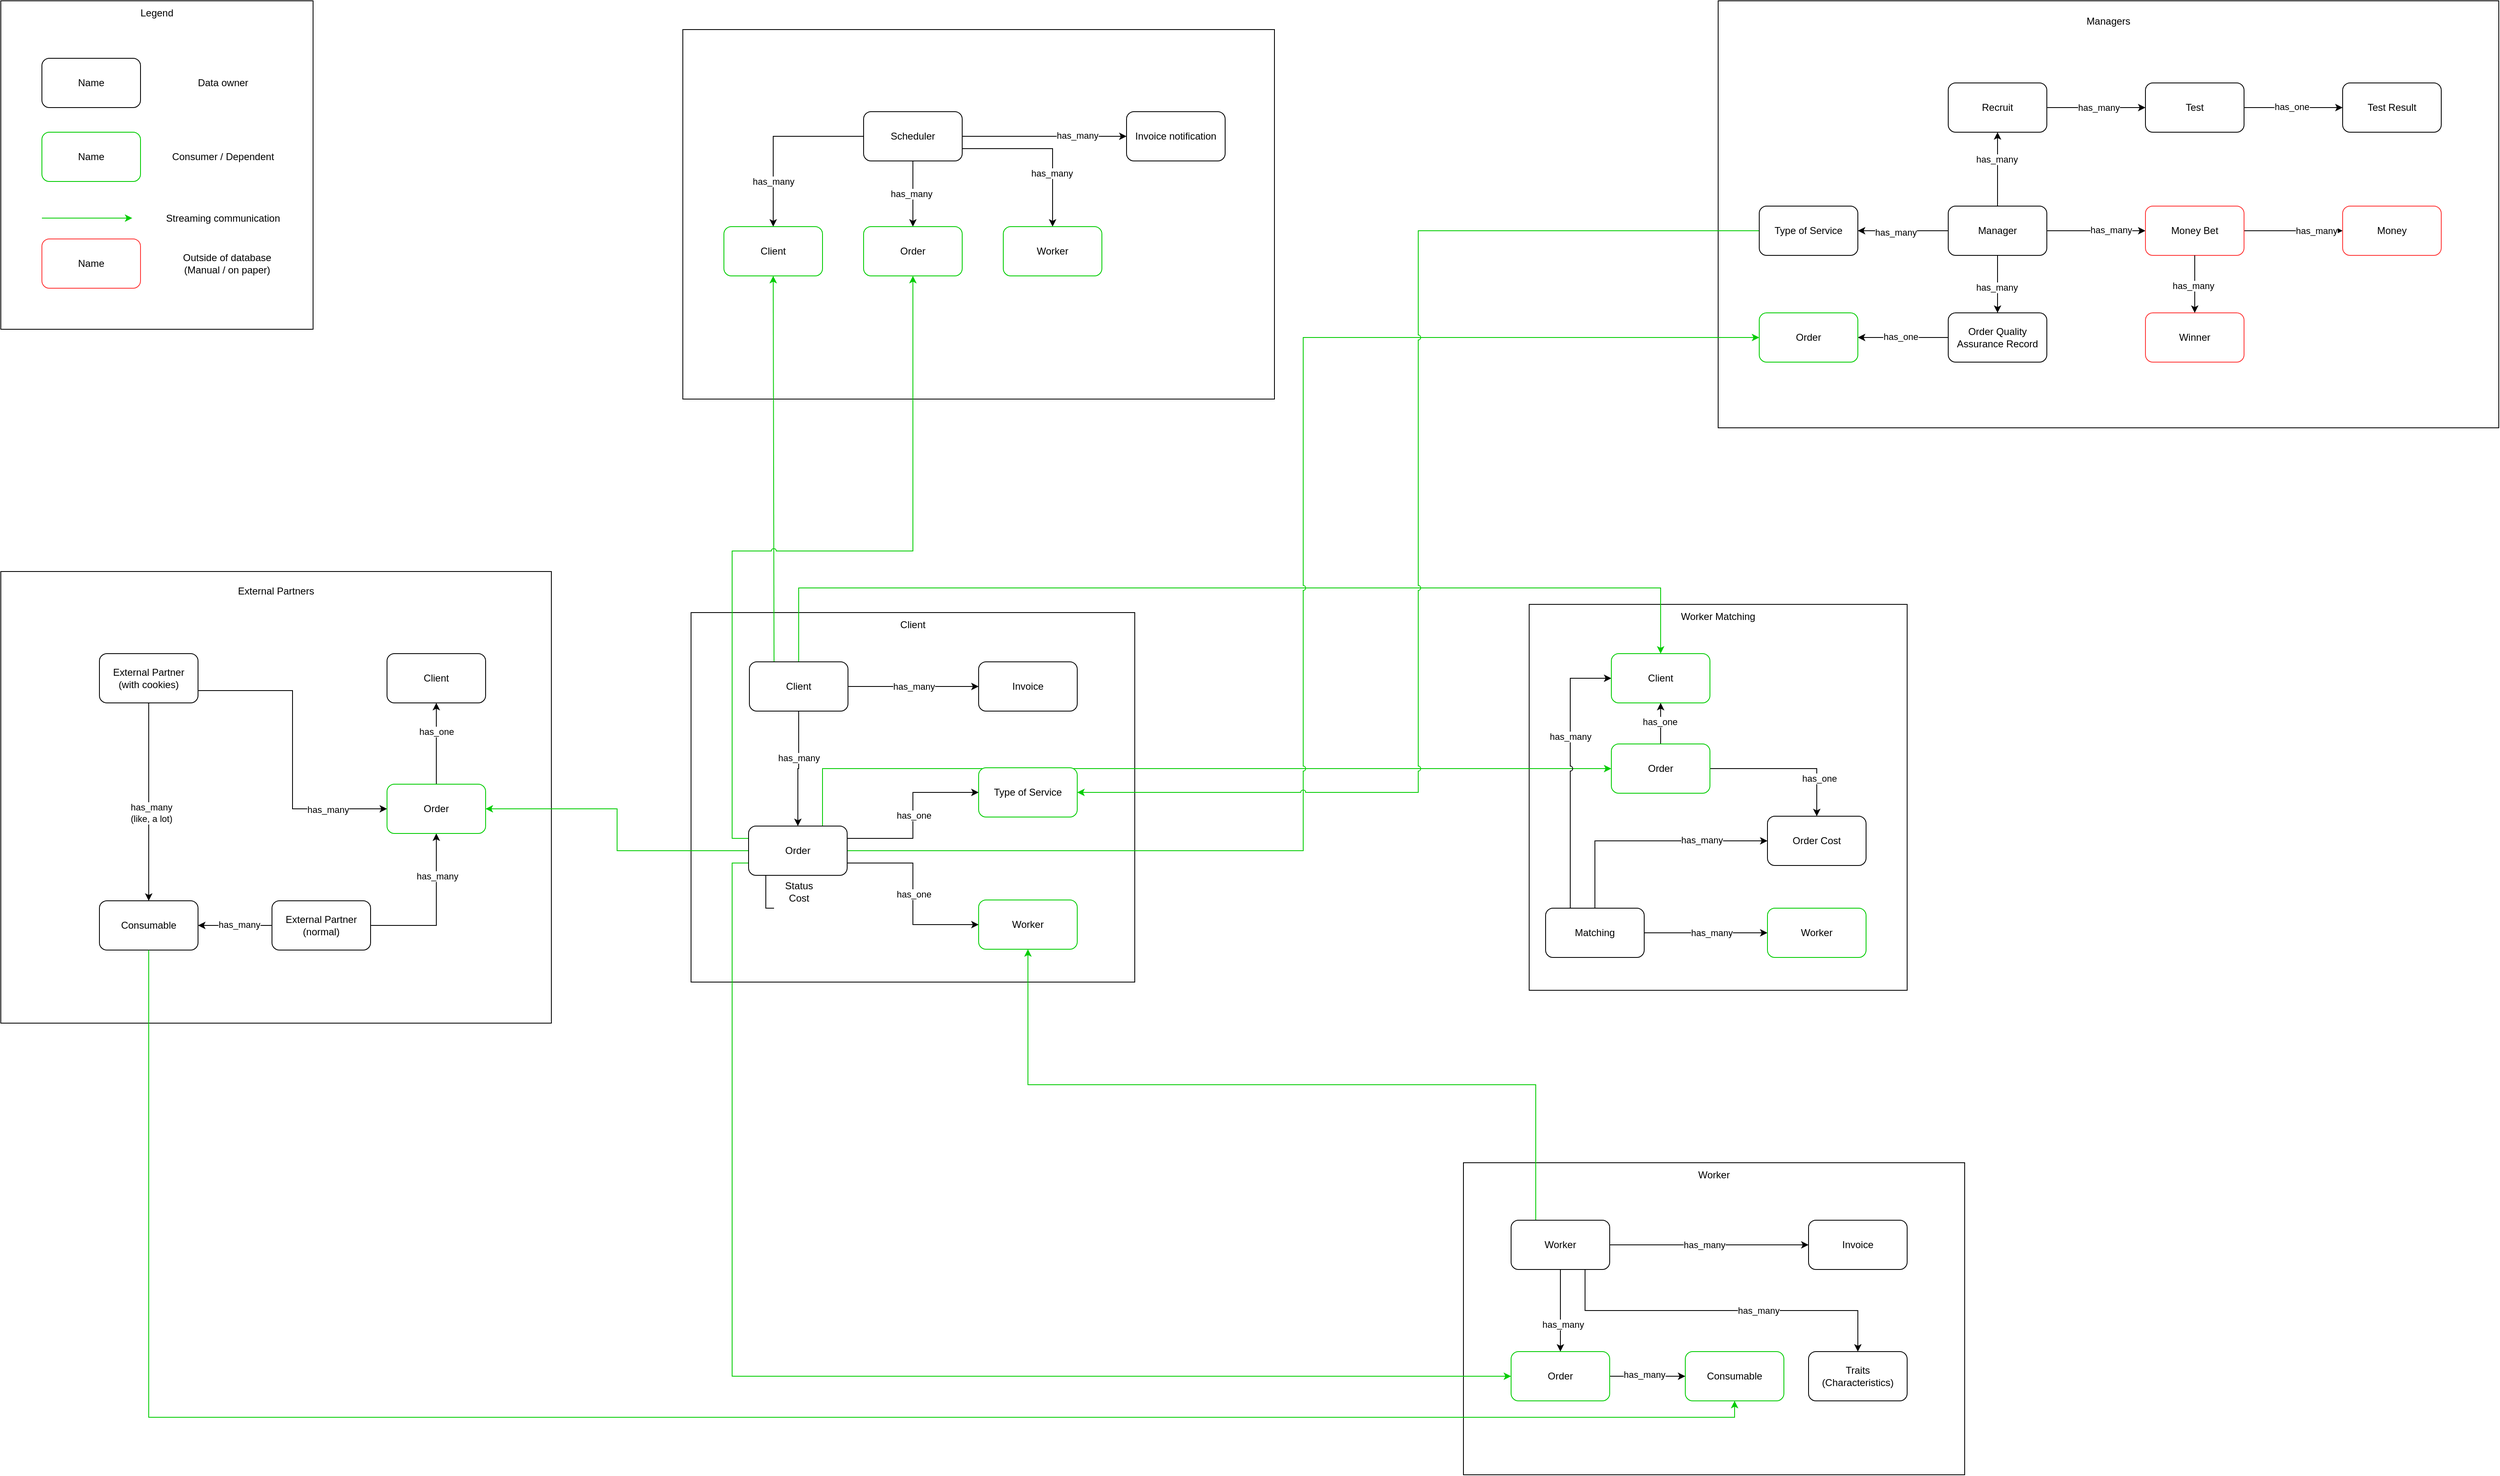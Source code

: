 <mxfile version="22.1.3" type="device">
  <diagram name="Страница — 1" id="EIuL48LAk6W-UodjuBAX">
    <mxGraphModel dx="3270" dy="2229" grid="1" gridSize="10" guides="1" tooltips="1" connect="1" arrows="1" fold="1" page="1" pageScale="1" pageWidth="827" pageHeight="1169" background="none" math="0" shadow="0">
      <root>
        <mxCell id="0" />
        <mxCell id="1" parent="0" />
        <mxCell id="mEf-bk7Bm6BNJOWpT-HY-123" value="" style="group" vertex="1" connectable="0" parent="1">
          <mxGeometry x="1350" y="850" width="670" height="550" as="geometry" />
        </mxCell>
        <mxCell id="mEf-bk7Bm6BNJOWpT-HY-119" value="" style="rounded=0;whiteSpace=wrap;html=1;" vertex="1" parent="mEf-bk7Bm6BNJOWpT-HY-123">
          <mxGeometry width="670" height="550" as="geometry" />
        </mxCell>
        <mxCell id="mEf-bk7Bm6BNJOWpT-HY-120" value="External Partners" style="text;html=1;strokeColor=none;fillColor=none;align=center;verticalAlign=middle;whiteSpace=wrap;rounded=0;" vertex="1" parent="mEf-bk7Bm6BNJOWpT-HY-123">
          <mxGeometry width="670" height="48.529" as="geometry" />
        </mxCell>
        <mxCell id="mEf-bk7Bm6BNJOWpT-HY-137" style="edgeStyle=orthogonalEdgeStyle;rounded=0;orthogonalLoop=1;jettySize=auto;html=1;exitX=1;exitY=0.5;exitDx=0;exitDy=0;entryX=0.5;entryY=1;entryDx=0;entryDy=0;" edge="1" parent="mEf-bk7Bm6BNJOWpT-HY-123" source="mEf-bk7Bm6BNJOWpT-HY-54" target="mEf-bk7Bm6BNJOWpT-HY-136">
          <mxGeometry relative="1" as="geometry" />
        </mxCell>
        <mxCell id="mEf-bk7Bm6BNJOWpT-HY-149" value="has_many" style="edgeLabel;html=1;align=center;verticalAlign=middle;resizable=0;points=[];" vertex="1" connectable="0" parent="mEf-bk7Bm6BNJOWpT-HY-137">
          <mxGeometry x="0.458" y="-1" relative="1" as="geometry">
            <mxPoint as="offset" />
          </mxGeometry>
        </mxCell>
        <mxCell id="mEf-bk7Bm6BNJOWpT-HY-54" value="External Partner&lt;br&gt;(normal)" style="rounded=1;whiteSpace=wrap;html=1;" vertex="1" parent="mEf-bk7Bm6BNJOWpT-HY-123">
          <mxGeometry x="330" y="401" width="120" height="60" as="geometry" />
        </mxCell>
        <mxCell id="mEf-bk7Bm6BNJOWpT-HY-56" value="Consumable" style="rounded=1;whiteSpace=wrap;html=1;" vertex="1" parent="mEf-bk7Bm6BNJOWpT-HY-123">
          <mxGeometry x="120" y="401" width="120" height="60" as="geometry" />
        </mxCell>
        <mxCell id="mEf-bk7Bm6BNJOWpT-HY-86" style="edgeStyle=orthogonalEdgeStyle;rounded=0;orthogonalLoop=1;jettySize=auto;html=1;entryX=1;entryY=0.5;entryDx=0;entryDy=0;" edge="1" parent="mEf-bk7Bm6BNJOWpT-HY-123" source="mEf-bk7Bm6BNJOWpT-HY-54" target="mEf-bk7Bm6BNJOWpT-HY-56">
          <mxGeometry relative="1" as="geometry" />
        </mxCell>
        <mxCell id="mEf-bk7Bm6BNJOWpT-HY-87" value="has_many" style="edgeLabel;html=1;align=center;verticalAlign=middle;resizable=0;points=[];" vertex="1" connectable="0" parent="mEf-bk7Bm6BNJOWpT-HY-86">
          <mxGeometry x="-0.109" y="-1" relative="1" as="geometry">
            <mxPoint as="offset" />
          </mxGeometry>
        </mxCell>
        <mxCell id="mEf-bk7Bm6BNJOWpT-HY-142" style="edgeStyle=orthogonalEdgeStyle;rounded=0;orthogonalLoop=1;jettySize=auto;html=1;exitX=1;exitY=0.75;exitDx=0;exitDy=0;entryX=0;entryY=0.5;entryDx=0;entryDy=0;" edge="1" parent="mEf-bk7Bm6BNJOWpT-HY-123" source="mEf-bk7Bm6BNJOWpT-HY-85" target="mEf-bk7Bm6BNJOWpT-HY-136">
          <mxGeometry relative="1" as="geometry" />
        </mxCell>
        <mxCell id="mEf-bk7Bm6BNJOWpT-HY-148" value="has_many" style="edgeLabel;html=1;align=center;verticalAlign=middle;resizable=0;points=[];" vertex="1" connectable="0" parent="mEf-bk7Bm6BNJOWpT-HY-142">
          <mxGeometry x="0.615" y="-1" relative="1" as="geometry">
            <mxPoint as="offset" />
          </mxGeometry>
        </mxCell>
        <mxCell id="mEf-bk7Bm6BNJOWpT-HY-85" value="External Partner&lt;br&gt;(with cookies)" style="rounded=1;whiteSpace=wrap;html=1;" vertex="1" parent="mEf-bk7Bm6BNJOWpT-HY-123">
          <mxGeometry x="120" y="100" width="120" height="60" as="geometry" />
        </mxCell>
        <mxCell id="mEf-bk7Bm6BNJOWpT-HY-57" style="edgeStyle=orthogonalEdgeStyle;rounded=0;orthogonalLoop=1;jettySize=auto;html=1;entryX=0.5;entryY=0;entryDx=0;entryDy=0;exitX=0.5;exitY=1;exitDx=0;exitDy=0;" edge="1" parent="mEf-bk7Bm6BNJOWpT-HY-123" source="mEf-bk7Bm6BNJOWpT-HY-85" target="mEf-bk7Bm6BNJOWpT-HY-56">
          <mxGeometry relative="1" as="geometry" />
        </mxCell>
        <mxCell id="mEf-bk7Bm6BNJOWpT-HY-58" value="has_many&lt;br&gt;(like, a lot)" style="edgeLabel;html=1;align=center;verticalAlign=middle;resizable=0;points=[];" vertex="1" connectable="0" parent="mEf-bk7Bm6BNJOWpT-HY-57">
          <mxGeometry x="0.109" y="3" relative="1" as="geometry">
            <mxPoint as="offset" />
          </mxGeometry>
        </mxCell>
        <mxCell id="mEf-bk7Bm6BNJOWpT-HY-124" value="Client" style="rounded=1;whiteSpace=wrap;html=1;" vertex="1" parent="mEf-bk7Bm6BNJOWpT-HY-123">
          <mxGeometry x="470" y="100" width="120" height="60" as="geometry" />
        </mxCell>
        <mxCell id="mEf-bk7Bm6BNJOWpT-HY-145" style="edgeStyle=orthogonalEdgeStyle;rounded=0;orthogonalLoop=1;jettySize=auto;html=1;exitX=0.5;exitY=0;exitDx=0;exitDy=0;entryX=0.5;entryY=1;entryDx=0;entryDy=0;" edge="1" parent="mEf-bk7Bm6BNJOWpT-HY-123" source="mEf-bk7Bm6BNJOWpT-HY-136" target="mEf-bk7Bm6BNJOWpT-HY-124">
          <mxGeometry relative="1" as="geometry" />
        </mxCell>
        <mxCell id="mEf-bk7Bm6BNJOWpT-HY-146" value="has_one" style="edgeLabel;html=1;align=center;verticalAlign=middle;resizable=0;points=[];" vertex="1" connectable="0" parent="mEf-bk7Bm6BNJOWpT-HY-145">
          <mxGeometry x="0.293" relative="1" as="geometry">
            <mxPoint as="offset" />
          </mxGeometry>
        </mxCell>
        <mxCell id="mEf-bk7Bm6BNJOWpT-HY-136" value="Order" style="rounded=1;whiteSpace=wrap;html=1;strokeColor=#00CC00;" vertex="1" parent="mEf-bk7Bm6BNJOWpT-HY-123">
          <mxGeometry x="470" y="259" width="120" height="60" as="geometry" />
        </mxCell>
        <mxCell id="mEf-bk7Bm6BNJOWpT-HY-121" value="" style="rounded=0;whiteSpace=wrap;html=1;" vertex="1" parent="1">
          <mxGeometry x="3440" y="155" width="950" height="520" as="geometry" />
        </mxCell>
        <mxCell id="mEf-bk7Bm6BNJOWpT-HY-74" value="" style="group" vertex="1" connectable="0" parent="1">
          <mxGeometry x="3130" y="1570" width="610" height="380" as="geometry" />
        </mxCell>
        <mxCell id="mEf-bk7Bm6BNJOWpT-HY-72" value="" style="rounded=0;whiteSpace=wrap;html=1;" vertex="1" parent="mEf-bk7Bm6BNJOWpT-HY-74">
          <mxGeometry width="610" height="380" as="geometry" />
        </mxCell>
        <mxCell id="mEf-bk7Bm6BNJOWpT-HY-73" value="Worker" style="text;html=1;strokeColor=none;fillColor=none;align=center;verticalAlign=middle;whiteSpace=wrap;rounded=0;" vertex="1" parent="mEf-bk7Bm6BNJOWpT-HY-74">
          <mxGeometry width="610" height="30" as="geometry" />
        </mxCell>
        <mxCell id="mEf-bk7Bm6BNJOWpT-HY-80" value="Consumable" style="rounded=1;whiteSpace=wrap;html=1;strokeColor=#00CC00;" vertex="1" parent="mEf-bk7Bm6BNJOWpT-HY-74">
          <mxGeometry x="270" y="230" width="120" height="60" as="geometry" />
        </mxCell>
        <mxCell id="mEf-bk7Bm6BNJOWpT-HY-45" value="" style="rounded=0;whiteSpace=wrap;html=1;" vertex="1" parent="1">
          <mxGeometry x="3210" y="890" width="460" height="470" as="geometry" />
        </mxCell>
        <mxCell id="mEf-bk7Bm6BNJOWpT-HY-25" value="" style="rounded=0;whiteSpace=wrap;html=1;" vertex="1" parent="1">
          <mxGeometry x="2180" y="190" width="720" height="450" as="geometry" />
        </mxCell>
        <mxCell id="mEf-bk7Bm6BNJOWpT-HY-3" value="" style="rounded=0;whiteSpace=wrap;html=1;" vertex="1" parent="1">
          <mxGeometry x="2190" y="900" width="540" height="450" as="geometry" />
        </mxCell>
        <mxCell id="MikG4YNewmSnIjtrSvaZ-330" style="edgeStyle=orthogonalEdgeStyle;rounded=0;orthogonalLoop=1;jettySize=auto;html=1;" parent="1" source="MikG4YNewmSnIjtrSvaZ-328" target="MikG4YNewmSnIjtrSvaZ-329" edge="1">
          <mxGeometry relative="1" as="geometry" />
        </mxCell>
        <mxCell id="MikG4YNewmSnIjtrSvaZ-331" value="has_many" style="edgeLabel;html=1;align=center;verticalAlign=middle;resizable=0;points=[];" parent="MikG4YNewmSnIjtrSvaZ-330" vertex="1" connectable="0">
          <mxGeometry x="-0.197" relative="1" as="geometry">
            <mxPoint as="offset" />
          </mxGeometry>
        </mxCell>
        <mxCell id="MikG4YNewmSnIjtrSvaZ-343" style="edgeStyle=orthogonalEdgeStyle;rounded=0;orthogonalLoop=1;jettySize=auto;html=1;entryX=0;entryY=0.5;entryDx=0;entryDy=0;" parent="1" source="MikG4YNewmSnIjtrSvaZ-328" target="MikG4YNewmSnIjtrSvaZ-342" edge="1">
          <mxGeometry relative="1" as="geometry" />
        </mxCell>
        <mxCell id="mEf-bk7Bm6BNJOWpT-HY-1" value="has_many" style="edgeLabel;html=1;align=center;verticalAlign=middle;resizable=0;points=[];" vertex="1" connectable="0" parent="MikG4YNewmSnIjtrSvaZ-343">
          <mxGeometry x="-0.001" relative="1" as="geometry">
            <mxPoint as="offset" />
          </mxGeometry>
        </mxCell>
        <mxCell id="mEf-bk7Bm6BNJOWpT-HY-13" style="edgeStyle=orthogonalEdgeStyle;orthogonalLoop=1;jettySize=auto;html=1;entryX=0.5;entryY=1;entryDx=0;entryDy=0;strokeColor=#00CC00;rounded=0;jumpStyle=arc;exitX=0.25;exitY=0;exitDx=0;exitDy=0;" edge="1" parent="1" source="MikG4YNewmSnIjtrSvaZ-328" target="mEf-bk7Bm6BNJOWpT-HY-5">
          <mxGeometry relative="1" as="geometry" />
        </mxCell>
        <mxCell id="mEf-bk7Bm6BNJOWpT-HY-44" style="edgeStyle=orthogonalEdgeStyle;rounded=0;orthogonalLoop=1;jettySize=auto;html=1;entryX=0.5;entryY=0;entryDx=0;entryDy=0;exitX=0.5;exitY=0;exitDx=0;exitDy=0;strokeColor=#00CC00;jumpStyle=arc;" edge="1" parent="1" source="MikG4YNewmSnIjtrSvaZ-328" target="mEf-bk7Bm6BNJOWpT-HY-28">
          <mxGeometry relative="1" as="geometry">
            <Array as="points">
              <mxPoint x="2321" y="870" />
              <mxPoint x="3370" y="870" />
            </Array>
          </mxGeometry>
        </mxCell>
        <mxCell id="MikG4YNewmSnIjtrSvaZ-328" value="Client" style="rounded=1;whiteSpace=wrap;html=1;" parent="1" vertex="1">
          <mxGeometry x="2261" y="960" width="120" height="60" as="geometry" />
        </mxCell>
        <mxCell id="MikG4YNewmSnIjtrSvaZ-333" style="edgeStyle=orthogonalEdgeStyle;rounded=0;orthogonalLoop=1;jettySize=auto;html=1;entryX=0;entryY=0.5;entryDx=0;entryDy=0;exitX=1;exitY=0.25;exitDx=0;exitDy=0;" parent="1" source="MikG4YNewmSnIjtrSvaZ-329" target="MikG4YNewmSnIjtrSvaZ-332" edge="1">
          <mxGeometry relative="1" as="geometry" />
        </mxCell>
        <mxCell id="MikG4YNewmSnIjtrSvaZ-334" value="has_one" style="edgeLabel;html=1;align=center;verticalAlign=middle;resizable=0;points=[];" parent="MikG4YNewmSnIjtrSvaZ-333" vertex="1" connectable="0">
          <mxGeometry x="0.003" y="-1" relative="1" as="geometry">
            <mxPoint as="offset" />
          </mxGeometry>
        </mxCell>
        <mxCell id="MikG4YNewmSnIjtrSvaZ-339" style="edgeStyle=orthogonalEdgeStyle;rounded=0;orthogonalLoop=1;jettySize=auto;html=1;entryX=0;entryY=0.5;entryDx=0;entryDy=0;exitX=1;exitY=0.75;exitDx=0;exitDy=0;" parent="1" source="MikG4YNewmSnIjtrSvaZ-329" target="MikG4YNewmSnIjtrSvaZ-338" edge="1">
          <mxGeometry relative="1" as="geometry" />
        </mxCell>
        <mxCell id="MikG4YNewmSnIjtrSvaZ-340" value="has_one" style="edgeLabel;html=1;align=center;verticalAlign=middle;resizable=0;points=[];" parent="MikG4YNewmSnIjtrSvaZ-339" vertex="1" connectable="0">
          <mxGeometry y="1" relative="1" as="geometry">
            <mxPoint as="offset" />
          </mxGeometry>
        </mxCell>
        <mxCell id="mEf-bk7Bm6BNJOWpT-HY-24" style="edgeStyle=orthogonalEdgeStyle;rounded=0;orthogonalLoop=1;jettySize=auto;html=1;entryX=0.5;entryY=1;entryDx=0;entryDy=0;exitX=0;exitY=0.25;exitDx=0;exitDy=0;jumpStyle=arc;strokeColor=#00CC00;" edge="1" parent="1" source="MikG4YNewmSnIjtrSvaZ-329" target="mEf-bk7Bm6BNJOWpT-HY-4">
          <mxGeometry relative="1" as="geometry" />
        </mxCell>
        <mxCell id="mEf-bk7Bm6BNJOWpT-HY-38" style="edgeStyle=orthogonalEdgeStyle;rounded=0;orthogonalLoop=1;jettySize=auto;html=1;exitX=0.75;exitY=0;exitDx=0;exitDy=0;entryX=0;entryY=0.5;entryDx=0;entryDy=0;jumpStyle=arc;strokeColor=#00CC00;" edge="1" parent="1" source="MikG4YNewmSnIjtrSvaZ-329" target="mEf-bk7Bm6BNJOWpT-HY-37">
          <mxGeometry relative="1" as="geometry" />
        </mxCell>
        <mxCell id="mEf-bk7Bm6BNJOWpT-HY-49" style="edgeStyle=orthogonalEdgeStyle;rounded=0;orthogonalLoop=1;jettySize=auto;html=1;exitX=0;exitY=0.75;exitDx=0;exitDy=0;entryX=0;entryY=0.5;entryDx=0;entryDy=0;strokeColor=#00CC00;" edge="1" parent="1" source="MikG4YNewmSnIjtrSvaZ-329" target="mEf-bk7Bm6BNJOWpT-HY-48">
          <mxGeometry relative="1" as="geometry" />
        </mxCell>
        <mxCell id="mEf-bk7Bm6BNJOWpT-HY-115" style="edgeStyle=orthogonalEdgeStyle;rounded=0;orthogonalLoop=1;jettySize=auto;html=1;entryX=0;entryY=0.5;entryDx=0;entryDy=0;strokeColor=#00CC00;jumpStyle=arc;" edge="1" parent="1" source="MikG4YNewmSnIjtrSvaZ-329" target="mEf-bk7Bm6BNJOWpT-HY-112">
          <mxGeometry relative="1" as="geometry" />
        </mxCell>
        <mxCell id="mEf-bk7Bm6BNJOWpT-HY-147" style="edgeStyle=orthogonalEdgeStyle;rounded=0;orthogonalLoop=1;jettySize=auto;html=1;exitX=0;exitY=0.5;exitDx=0;exitDy=0;entryX=1;entryY=0.5;entryDx=0;entryDy=0;strokeColor=#00CC00;" edge="1" parent="1" source="MikG4YNewmSnIjtrSvaZ-329" target="mEf-bk7Bm6BNJOWpT-HY-136">
          <mxGeometry relative="1" as="geometry" />
        </mxCell>
        <mxCell id="MikG4YNewmSnIjtrSvaZ-329" value="Order" style="rounded=1;whiteSpace=wrap;html=1;" parent="1" vertex="1">
          <mxGeometry x="2260" y="1160" width="120" height="60" as="geometry" />
        </mxCell>
        <mxCell id="MikG4YNewmSnIjtrSvaZ-332" value="Type of Service" style="rounded=1;whiteSpace=wrap;html=1;strokeColor=#00CC00;" parent="1" vertex="1">
          <mxGeometry x="2540" y="1089" width="120" height="60" as="geometry" />
        </mxCell>
        <mxCell id="MikG4YNewmSnIjtrSvaZ-337" value="" style="group" parent="1" vertex="1" connectable="0">
          <mxGeometry x="2281" y="1220" width="80" height="40" as="geometry" />
        </mxCell>
        <mxCell id="MikG4YNewmSnIjtrSvaZ-335" value="" style="endArrow=none;html=1;rounded=0;" parent="MikG4YNewmSnIjtrSvaZ-337" edge="1">
          <mxGeometry width="50" height="50" relative="1" as="geometry">
            <mxPoint x="10" y="40" as="sourcePoint" />
            <mxPoint x="10" as="targetPoint" />
            <Array as="points">
              <mxPoint y="40" />
              <mxPoint />
            </Array>
          </mxGeometry>
        </mxCell>
        <mxCell id="MikG4YNewmSnIjtrSvaZ-336" value="Status&lt;br&gt;Cost" style="text;html=1;align=center;verticalAlign=middle;resizable=0;points=[];autosize=1;strokeColor=none;fillColor=none;" parent="MikG4YNewmSnIjtrSvaZ-337" vertex="1">
          <mxGeometry x="10" width="60" height="40" as="geometry" />
        </mxCell>
        <mxCell id="MikG4YNewmSnIjtrSvaZ-338" value="Worker" style="rounded=1;whiteSpace=wrap;html=1;strokeColor=#00CC00;" parent="1" vertex="1">
          <mxGeometry x="2540" y="1250" width="120" height="60" as="geometry" />
        </mxCell>
        <mxCell id="MikG4YNewmSnIjtrSvaZ-342" value="Invoice" style="rounded=1;whiteSpace=wrap;html=1;" parent="1" vertex="1">
          <mxGeometry x="2540" y="960" width="120" height="60" as="geometry" />
        </mxCell>
        <mxCell id="mEf-bk7Bm6BNJOWpT-HY-7" style="edgeStyle=orthogonalEdgeStyle;rounded=0;orthogonalLoop=1;jettySize=auto;html=1;" edge="1" parent="1" source="mEf-bk7Bm6BNJOWpT-HY-2" target="mEf-bk7Bm6BNJOWpT-HY-5">
          <mxGeometry relative="1" as="geometry" />
        </mxCell>
        <mxCell id="mEf-bk7Bm6BNJOWpT-HY-8" value="has_many" style="edgeLabel;html=1;align=center;verticalAlign=middle;resizable=0;points=[];" vertex="1" connectable="0" parent="mEf-bk7Bm6BNJOWpT-HY-7">
          <mxGeometry x="0.486" relative="1" as="geometry">
            <mxPoint y="1" as="offset" />
          </mxGeometry>
        </mxCell>
        <mxCell id="mEf-bk7Bm6BNJOWpT-HY-9" style="edgeStyle=orthogonalEdgeStyle;rounded=0;orthogonalLoop=1;jettySize=auto;html=1;" edge="1" parent="1" source="mEf-bk7Bm6BNJOWpT-HY-2" target="mEf-bk7Bm6BNJOWpT-HY-4">
          <mxGeometry relative="1" as="geometry" />
        </mxCell>
        <mxCell id="mEf-bk7Bm6BNJOWpT-HY-10" value="has_many" style="edgeLabel;html=1;align=center;verticalAlign=middle;resizable=0;points=[];" vertex="1" connectable="0" parent="mEf-bk7Bm6BNJOWpT-HY-9">
          <mxGeometry y="-2" relative="1" as="geometry">
            <mxPoint as="offset" />
          </mxGeometry>
        </mxCell>
        <mxCell id="mEf-bk7Bm6BNJOWpT-HY-11" style="edgeStyle=orthogonalEdgeStyle;rounded=0;orthogonalLoop=1;jettySize=auto;html=1;exitX=1;exitY=0.75;exitDx=0;exitDy=0;" edge="1" parent="1" source="mEf-bk7Bm6BNJOWpT-HY-2" target="mEf-bk7Bm6BNJOWpT-HY-6">
          <mxGeometry relative="1" as="geometry" />
        </mxCell>
        <mxCell id="mEf-bk7Bm6BNJOWpT-HY-12" value="has_many" style="edgeLabel;html=1;align=center;verticalAlign=middle;resizable=0;points=[];" vertex="1" connectable="0" parent="mEf-bk7Bm6BNJOWpT-HY-11">
          <mxGeometry x="0.359" y="-1" relative="1" as="geometry">
            <mxPoint as="offset" />
          </mxGeometry>
        </mxCell>
        <mxCell id="mEf-bk7Bm6BNJOWpT-HY-117" style="edgeStyle=orthogonalEdgeStyle;rounded=0;orthogonalLoop=1;jettySize=auto;html=1;exitX=1;exitY=0.5;exitDx=0;exitDy=0;" edge="1" parent="1" source="mEf-bk7Bm6BNJOWpT-HY-2" target="mEf-bk7Bm6BNJOWpT-HY-116">
          <mxGeometry relative="1" as="geometry" />
        </mxCell>
        <mxCell id="mEf-bk7Bm6BNJOWpT-HY-118" value="has_many" style="edgeLabel;html=1;align=center;verticalAlign=middle;resizable=0;points=[];" vertex="1" connectable="0" parent="mEf-bk7Bm6BNJOWpT-HY-117">
          <mxGeometry x="0.4" y="1" relative="1" as="geometry">
            <mxPoint as="offset" />
          </mxGeometry>
        </mxCell>
        <mxCell id="mEf-bk7Bm6BNJOWpT-HY-2" value="Scheduler" style="rounded=1;whiteSpace=wrap;html=1;" vertex="1" parent="1">
          <mxGeometry x="2400" y="290" width="120" height="60" as="geometry" />
        </mxCell>
        <mxCell id="mEf-bk7Bm6BNJOWpT-HY-4" value="Order" style="rounded=1;whiteSpace=wrap;html=1;strokeColor=#00CC00;" vertex="1" parent="1">
          <mxGeometry x="2400" y="430" width="120" height="60" as="geometry" />
        </mxCell>
        <mxCell id="mEf-bk7Bm6BNJOWpT-HY-5" value="Client" style="rounded=1;whiteSpace=wrap;html=1;strokeColor=#00CC00;" vertex="1" parent="1">
          <mxGeometry x="2230" y="430" width="120" height="60" as="geometry" />
        </mxCell>
        <mxCell id="mEf-bk7Bm6BNJOWpT-HY-6" value="Worker" style="rounded=1;whiteSpace=wrap;html=1;strokeColor=#00CC00;" vertex="1" parent="1">
          <mxGeometry x="2570" y="430" width="120" height="60" as="geometry" />
        </mxCell>
        <mxCell id="mEf-bk7Bm6BNJOWpT-HY-30" style="edgeStyle=orthogonalEdgeStyle;rounded=0;orthogonalLoop=1;jettySize=auto;html=1;entryX=0;entryY=0.5;entryDx=0;entryDy=0;exitX=0.25;exitY=0;exitDx=0;exitDy=0;jumpStyle=arc;" edge="1" parent="1" source="mEf-bk7Bm6BNJOWpT-HY-26" target="mEf-bk7Bm6BNJOWpT-HY-28">
          <mxGeometry relative="1" as="geometry" />
        </mxCell>
        <mxCell id="mEf-bk7Bm6BNJOWpT-HY-33" value="has_many" style="edgeLabel;html=1;align=center;verticalAlign=middle;resizable=0;points=[];" vertex="1" connectable="0" parent="mEf-bk7Bm6BNJOWpT-HY-30">
          <mxGeometry x="0.226" relative="1" as="geometry">
            <mxPoint y="-7" as="offset" />
          </mxGeometry>
        </mxCell>
        <mxCell id="mEf-bk7Bm6BNJOWpT-HY-31" style="edgeStyle=orthogonalEdgeStyle;rounded=0;orthogonalLoop=1;jettySize=auto;html=1;exitX=1;exitY=0.5;exitDx=0;exitDy=0;entryX=0;entryY=0.5;entryDx=0;entryDy=0;" edge="1" parent="1" source="mEf-bk7Bm6BNJOWpT-HY-26" target="mEf-bk7Bm6BNJOWpT-HY-29">
          <mxGeometry relative="1" as="geometry" />
        </mxCell>
        <mxCell id="mEf-bk7Bm6BNJOWpT-HY-32" value="has_many" style="edgeLabel;html=1;align=center;verticalAlign=middle;resizable=0;points=[];" vertex="1" connectable="0" parent="mEf-bk7Bm6BNJOWpT-HY-31">
          <mxGeometry x="0.095" relative="1" as="geometry">
            <mxPoint as="offset" />
          </mxGeometry>
        </mxCell>
        <mxCell id="mEf-bk7Bm6BNJOWpT-HY-70" style="edgeStyle=orthogonalEdgeStyle;rounded=0;orthogonalLoop=1;jettySize=auto;html=1;entryX=0;entryY=0.5;entryDx=0;entryDy=0;exitX=0.5;exitY=0;exitDx=0;exitDy=0;" edge="1" parent="1" source="mEf-bk7Bm6BNJOWpT-HY-26" target="mEf-bk7Bm6BNJOWpT-HY-35">
          <mxGeometry relative="1" as="geometry" />
        </mxCell>
        <mxCell id="mEf-bk7Bm6BNJOWpT-HY-71" value="has_many" style="edgeLabel;html=1;align=center;verticalAlign=middle;resizable=0;points=[];" vertex="1" connectable="0" parent="mEf-bk7Bm6BNJOWpT-HY-70">
          <mxGeometry x="0.447" y="1" relative="1" as="geometry">
            <mxPoint as="offset" />
          </mxGeometry>
        </mxCell>
        <mxCell id="mEf-bk7Bm6BNJOWpT-HY-26" value="Matching" style="rounded=1;whiteSpace=wrap;html=1;" vertex="1" parent="1">
          <mxGeometry x="3230" y="1260" width="120" height="60" as="geometry" />
        </mxCell>
        <mxCell id="mEf-bk7Bm6BNJOWpT-HY-28" value="Client" style="rounded=1;whiteSpace=wrap;html=1;strokeColor=#00CC00;" vertex="1" parent="1">
          <mxGeometry x="3310" y="950" width="120" height="60" as="geometry" />
        </mxCell>
        <mxCell id="mEf-bk7Bm6BNJOWpT-HY-29" value="Worker" style="rounded=1;whiteSpace=wrap;html=1;strokeColor=#00CC00;" vertex="1" parent="1">
          <mxGeometry x="3500" y="1260" width="120" height="60" as="geometry" />
        </mxCell>
        <mxCell id="mEf-bk7Bm6BNJOWpT-HY-35" value="Order Cost" style="rounded=1;whiteSpace=wrap;html=1;" vertex="1" parent="1">
          <mxGeometry x="3500" y="1148" width="120" height="60" as="geometry" />
        </mxCell>
        <mxCell id="mEf-bk7Bm6BNJOWpT-HY-39" style="edgeStyle=orthogonalEdgeStyle;rounded=0;orthogonalLoop=1;jettySize=auto;html=1;entryX=0.5;entryY=1;entryDx=0;entryDy=0;" edge="1" parent="1" source="mEf-bk7Bm6BNJOWpT-HY-37" target="mEf-bk7Bm6BNJOWpT-HY-28">
          <mxGeometry relative="1" as="geometry" />
        </mxCell>
        <mxCell id="mEf-bk7Bm6BNJOWpT-HY-40" value="has_one" style="edgeLabel;html=1;align=center;verticalAlign=middle;resizable=0;points=[];" vertex="1" connectable="0" parent="mEf-bk7Bm6BNJOWpT-HY-39">
          <mxGeometry x="0.093" y="1" relative="1" as="geometry">
            <mxPoint as="offset" />
          </mxGeometry>
        </mxCell>
        <mxCell id="mEf-bk7Bm6BNJOWpT-HY-42" style="edgeStyle=orthogonalEdgeStyle;rounded=0;orthogonalLoop=1;jettySize=auto;html=1;entryX=0.5;entryY=0;entryDx=0;entryDy=0;exitX=1;exitY=0.5;exitDx=0;exitDy=0;" edge="1" parent="1" source="mEf-bk7Bm6BNJOWpT-HY-37" target="mEf-bk7Bm6BNJOWpT-HY-35">
          <mxGeometry relative="1" as="geometry" />
        </mxCell>
        <mxCell id="mEf-bk7Bm6BNJOWpT-HY-43" value="has_one" style="edgeLabel;html=1;align=center;verticalAlign=middle;resizable=0;points=[];" vertex="1" connectable="0" parent="mEf-bk7Bm6BNJOWpT-HY-42">
          <mxGeometry x="0.509" y="3" relative="1" as="geometry">
            <mxPoint as="offset" />
          </mxGeometry>
        </mxCell>
        <mxCell id="mEf-bk7Bm6BNJOWpT-HY-37" value="Order" style="rounded=1;whiteSpace=wrap;html=1;strokeColor=#00CC00;" vertex="1" parent="1">
          <mxGeometry x="3310" y="1060" width="120" height="60" as="geometry" />
        </mxCell>
        <mxCell id="mEf-bk7Bm6BNJOWpT-HY-50" style="edgeStyle=orthogonalEdgeStyle;rounded=0;orthogonalLoop=1;jettySize=auto;html=1;entryX=0.5;entryY=0;entryDx=0;entryDy=0;" edge="1" parent="1" source="mEf-bk7Bm6BNJOWpT-HY-46" target="mEf-bk7Bm6BNJOWpT-HY-48">
          <mxGeometry relative="1" as="geometry" />
        </mxCell>
        <mxCell id="mEf-bk7Bm6BNJOWpT-HY-51" value="has_many" style="edgeLabel;html=1;align=center;verticalAlign=middle;resizable=0;points=[];" vertex="1" connectable="0" parent="mEf-bk7Bm6BNJOWpT-HY-50">
          <mxGeometry x="0.325" y="3" relative="1" as="geometry">
            <mxPoint as="offset" />
          </mxGeometry>
        </mxCell>
        <mxCell id="mEf-bk7Bm6BNJOWpT-HY-52" style="edgeStyle=orthogonalEdgeStyle;rounded=0;orthogonalLoop=1;jettySize=auto;html=1;exitX=0.25;exitY=0;exitDx=0;exitDy=0;entryX=0.5;entryY=1;entryDx=0;entryDy=0;strokeColor=#00CC00;" edge="1" parent="1" source="mEf-bk7Bm6BNJOWpT-HY-46" target="MikG4YNewmSnIjtrSvaZ-338">
          <mxGeometry relative="1" as="geometry" />
        </mxCell>
        <mxCell id="mEf-bk7Bm6BNJOWpT-HY-60" style="edgeStyle=orthogonalEdgeStyle;rounded=0;orthogonalLoop=1;jettySize=auto;html=1;entryX=0.5;entryY=0;entryDx=0;entryDy=0;exitX=0.75;exitY=1;exitDx=0;exitDy=0;" edge="1" parent="1" source="mEf-bk7Bm6BNJOWpT-HY-46" target="mEf-bk7Bm6BNJOWpT-HY-59">
          <mxGeometry relative="1" as="geometry" />
        </mxCell>
        <mxCell id="mEf-bk7Bm6BNJOWpT-HY-61" value="has_many" style="edgeLabel;html=1;align=center;verticalAlign=middle;resizable=0;points=[];" vertex="1" connectable="0" parent="mEf-bk7Bm6BNJOWpT-HY-60">
          <mxGeometry x="0.206" relative="1" as="geometry">
            <mxPoint as="offset" />
          </mxGeometry>
        </mxCell>
        <mxCell id="mEf-bk7Bm6BNJOWpT-HY-66" style="edgeStyle=orthogonalEdgeStyle;rounded=0;orthogonalLoop=1;jettySize=auto;html=1;entryX=0;entryY=0.5;entryDx=0;entryDy=0;" edge="1" parent="1" source="mEf-bk7Bm6BNJOWpT-HY-46" target="mEf-bk7Bm6BNJOWpT-HY-62">
          <mxGeometry relative="1" as="geometry" />
        </mxCell>
        <mxCell id="mEf-bk7Bm6BNJOWpT-HY-67" value="has_many" style="edgeLabel;html=1;align=center;verticalAlign=middle;resizable=0;points=[];" vertex="1" connectable="0" parent="mEf-bk7Bm6BNJOWpT-HY-66">
          <mxGeometry x="-0.054" relative="1" as="geometry">
            <mxPoint as="offset" />
          </mxGeometry>
        </mxCell>
        <mxCell id="mEf-bk7Bm6BNJOWpT-HY-46" value="Worker" style="rounded=1;whiteSpace=wrap;html=1;" vertex="1" parent="1">
          <mxGeometry x="3188" y="1640" width="120" height="60" as="geometry" />
        </mxCell>
        <mxCell id="mEf-bk7Bm6BNJOWpT-HY-82" style="edgeStyle=orthogonalEdgeStyle;rounded=0;orthogonalLoop=1;jettySize=auto;html=1;entryX=0;entryY=0.5;entryDx=0;entryDy=0;" edge="1" parent="1" source="mEf-bk7Bm6BNJOWpT-HY-48" target="mEf-bk7Bm6BNJOWpT-HY-80">
          <mxGeometry relative="1" as="geometry" />
        </mxCell>
        <mxCell id="mEf-bk7Bm6BNJOWpT-HY-83" value="has_many" style="edgeLabel;html=1;align=center;verticalAlign=middle;resizable=0;points=[];" vertex="1" connectable="0" parent="mEf-bk7Bm6BNJOWpT-HY-82">
          <mxGeometry x="0.199" y="2" relative="1" as="geometry">
            <mxPoint x="-13" as="offset" />
          </mxGeometry>
        </mxCell>
        <mxCell id="mEf-bk7Bm6BNJOWpT-HY-48" value="Order" style="rounded=1;whiteSpace=wrap;html=1;strokeColor=#00CC00;" vertex="1" parent="1">
          <mxGeometry x="3188" y="1800" width="120" height="60" as="geometry" />
        </mxCell>
        <mxCell id="mEf-bk7Bm6BNJOWpT-HY-84" style="edgeStyle=orthogonalEdgeStyle;rounded=0;orthogonalLoop=1;jettySize=auto;html=1;entryX=0.5;entryY=1;entryDx=0;entryDy=0;strokeColor=#00CC00;exitX=0.5;exitY=1;exitDx=0;exitDy=0;" edge="1" parent="1" source="mEf-bk7Bm6BNJOWpT-HY-56" target="mEf-bk7Bm6BNJOWpT-HY-80">
          <mxGeometry relative="1" as="geometry" />
        </mxCell>
        <mxCell id="mEf-bk7Bm6BNJOWpT-HY-59" value="Traits (Characteristics)" style="rounded=1;whiteSpace=wrap;html=1;" vertex="1" parent="1">
          <mxGeometry x="3550" y="1800" width="120" height="60" as="geometry" />
        </mxCell>
        <mxCell id="mEf-bk7Bm6BNJOWpT-HY-62" value="Invoice" style="rounded=1;whiteSpace=wrap;html=1;" vertex="1" parent="1">
          <mxGeometry x="3550" y="1640" width="120" height="60" as="geometry" />
        </mxCell>
        <mxCell id="mEf-bk7Bm6BNJOWpT-HY-68" value="Client" style="text;html=1;strokeColor=none;fillColor=none;align=center;verticalAlign=middle;whiteSpace=wrap;rounded=0;" vertex="1" parent="1">
          <mxGeometry x="2190" y="900" width="540" height="30" as="geometry" />
        </mxCell>
        <mxCell id="mEf-bk7Bm6BNJOWpT-HY-69" value="Worker Matching" style="text;html=1;strokeColor=none;fillColor=none;align=center;verticalAlign=middle;whiteSpace=wrap;rounded=0;" vertex="1" parent="1">
          <mxGeometry x="3210" y="890" width="460" height="30" as="geometry" />
        </mxCell>
        <mxCell id="mEf-bk7Bm6BNJOWpT-HY-78" style="edgeStyle=orthogonalEdgeStyle;rounded=0;orthogonalLoop=1;jettySize=auto;html=1;entryX=1;entryY=0.5;entryDx=0;entryDy=0;" edge="1" parent="1" source="mEf-bk7Bm6BNJOWpT-HY-75" target="mEf-bk7Bm6BNJOWpT-HY-76">
          <mxGeometry relative="1" as="geometry" />
        </mxCell>
        <mxCell id="mEf-bk7Bm6BNJOWpT-HY-102" value="has_many" style="edgeLabel;html=1;align=center;verticalAlign=middle;resizable=0;points=[];" vertex="1" connectable="0" parent="mEf-bk7Bm6BNJOWpT-HY-78">
          <mxGeometry x="0.169" y="2" relative="1" as="geometry">
            <mxPoint as="offset" />
          </mxGeometry>
        </mxCell>
        <mxCell id="mEf-bk7Bm6BNJOWpT-HY-89" style="edgeStyle=orthogonalEdgeStyle;rounded=0;orthogonalLoop=1;jettySize=auto;html=1;entryX=0;entryY=0.5;entryDx=0;entryDy=0;" edge="1" parent="1" source="mEf-bk7Bm6BNJOWpT-HY-75" target="mEf-bk7Bm6BNJOWpT-HY-88">
          <mxGeometry relative="1" as="geometry" />
        </mxCell>
        <mxCell id="mEf-bk7Bm6BNJOWpT-HY-90" value="has_many" style="edgeLabel;html=1;align=center;verticalAlign=middle;resizable=0;points=[];" vertex="1" connectable="0" parent="mEf-bk7Bm6BNJOWpT-HY-89">
          <mxGeometry x="0.298" y="1" relative="1" as="geometry">
            <mxPoint as="offset" />
          </mxGeometry>
        </mxCell>
        <mxCell id="mEf-bk7Bm6BNJOWpT-HY-100" style="edgeStyle=orthogonalEdgeStyle;rounded=0;orthogonalLoop=1;jettySize=auto;html=1;entryX=0.5;entryY=1;entryDx=0;entryDy=0;" edge="1" parent="1" source="mEf-bk7Bm6BNJOWpT-HY-75" target="mEf-bk7Bm6BNJOWpT-HY-99">
          <mxGeometry relative="1" as="geometry" />
        </mxCell>
        <mxCell id="mEf-bk7Bm6BNJOWpT-HY-101" value="has_many" style="edgeLabel;html=1;align=center;verticalAlign=middle;resizable=0;points=[];" vertex="1" connectable="0" parent="mEf-bk7Bm6BNJOWpT-HY-100">
          <mxGeometry x="0.267" y="1" relative="1" as="geometry">
            <mxPoint as="offset" />
          </mxGeometry>
        </mxCell>
        <mxCell id="mEf-bk7Bm6BNJOWpT-HY-110" style="edgeStyle=orthogonalEdgeStyle;rounded=0;orthogonalLoop=1;jettySize=auto;html=1;entryX=0.5;entryY=0;entryDx=0;entryDy=0;" edge="1" parent="1" source="mEf-bk7Bm6BNJOWpT-HY-75" target="mEf-bk7Bm6BNJOWpT-HY-109">
          <mxGeometry relative="1" as="geometry" />
        </mxCell>
        <mxCell id="mEf-bk7Bm6BNJOWpT-HY-111" value="has_many" style="edgeLabel;html=1;align=center;verticalAlign=middle;resizable=0;points=[];" vertex="1" connectable="0" parent="mEf-bk7Bm6BNJOWpT-HY-110">
          <mxGeometry x="0.114" y="-1" relative="1" as="geometry">
            <mxPoint as="offset" />
          </mxGeometry>
        </mxCell>
        <mxCell id="mEf-bk7Bm6BNJOWpT-HY-75" value="Manager" style="rounded=1;whiteSpace=wrap;html=1;" vertex="1" parent="1">
          <mxGeometry x="3720" y="405" width="120" height="60" as="geometry" />
        </mxCell>
        <mxCell id="mEf-bk7Bm6BNJOWpT-HY-79" style="edgeStyle=orthogonalEdgeStyle;rounded=0;orthogonalLoop=1;jettySize=auto;html=1;entryX=1;entryY=0.5;entryDx=0;entryDy=0;strokeColor=#00CC00;jumpStyle=arc;" edge="1" parent="1" source="mEf-bk7Bm6BNJOWpT-HY-76" target="MikG4YNewmSnIjtrSvaZ-332">
          <mxGeometry relative="1" as="geometry" />
        </mxCell>
        <mxCell id="mEf-bk7Bm6BNJOWpT-HY-76" value="Type of Service" style="rounded=1;whiteSpace=wrap;html=1;" vertex="1" parent="1">
          <mxGeometry x="3490" y="405" width="120" height="60" as="geometry" />
        </mxCell>
        <mxCell id="mEf-bk7Bm6BNJOWpT-HY-97" style="edgeStyle=orthogonalEdgeStyle;rounded=0;orthogonalLoop=1;jettySize=auto;html=1;entryX=0;entryY=0.5;entryDx=0;entryDy=0;" edge="1" parent="1" source="mEf-bk7Bm6BNJOWpT-HY-88" target="mEf-bk7Bm6BNJOWpT-HY-94">
          <mxGeometry relative="1" as="geometry" />
        </mxCell>
        <mxCell id="mEf-bk7Bm6BNJOWpT-HY-98" value="has_many" style="edgeLabel;html=1;align=center;verticalAlign=middle;resizable=0;points=[];" vertex="1" connectable="0" parent="mEf-bk7Bm6BNJOWpT-HY-97">
          <mxGeometry x="0.456" relative="1" as="geometry">
            <mxPoint as="offset" />
          </mxGeometry>
        </mxCell>
        <mxCell id="mEf-bk7Bm6BNJOWpT-HY-88" value="Money Bet" style="rounded=1;whiteSpace=wrap;html=1;strokeColor=#FF3333;" vertex="1" parent="1">
          <mxGeometry x="3960" y="405" width="120" height="60" as="geometry" />
        </mxCell>
        <mxCell id="mEf-bk7Bm6BNJOWpT-HY-21" value="" style="rounded=0;whiteSpace=wrap;html=1;container=0;" vertex="1" parent="1">
          <mxGeometry x="1350" y="155" width="380" height="400" as="geometry" />
        </mxCell>
        <mxCell id="mEf-bk7Bm6BNJOWpT-HY-14" value="Name" style="rounded=1;whiteSpace=wrap;html=1;strokeColor=#00CC00;container=0;" vertex="1" parent="1">
          <mxGeometry x="1400" y="315" width="120" height="60" as="geometry" />
        </mxCell>
        <mxCell id="mEf-bk7Bm6BNJOWpT-HY-15" value="Name" style="rounded=1;whiteSpace=wrap;html=1;container=0;" vertex="1" parent="1">
          <mxGeometry x="1400" y="225" width="120" height="60" as="geometry" />
        </mxCell>
        <mxCell id="mEf-bk7Bm6BNJOWpT-HY-16" value="" style="endArrow=classic;html=1;rounded=0;strokeColor=#00CC00;" edge="1" parent="1">
          <mxGeometry width="50" height="50" relative="1" as="geometry">
            <mxPoint x="1400" y="419.58" as="sourcePoint" />
            <mxPoint x="1510" y="419.58" as="targetPoint" />
          </mxGeometry>
        </mxCell>
        <mxCell id="mEf-bk7Bm6BNJOWpT-HY-18" value="Streaming communication" style="text;html=1;align=center;verticalAlign=middle;resizable=0;points=[];autosize=1;strokeColor=none;fillColor=none;container=0;" vertex="1" parent="1">
          <mxGeometry x="1540" y="405" width="160" height="30" as="geometry" />
        </mxCell>
        <mxCell id="mEf-bk7Bm6BNJOWpT-HY-19" value="Consumer / Dependent" style="text;html=1;align=center;verticalAlign=middle;resizable=0;points=[];autosize=1;strokeColor=none;fillColor=none;container=0;" vertex="1" parent="1">
          <mxGeometry x="1545" y="330" width="150" height="30" as="geometry" />
        </mxCell>
        <mxCell id="mEf-bk7Bm6BNJOWpT-HY-20" value="Data owner" style="text;html=1;align=center;verticalAlign=middle;resizable=0;points=[];autosize=1;strokeColor=none;fillColor=none;container=0;" vertex="1" parent="1">
          <mxGeometry x="1580" y="240" width="80" height="30" as="geometry" />
        </mxCell>
        <mxCell id="mEf-bk7Bm6BNJOWpT-HY-22" value="Legend" style="text;html=1;strokeColor=none;fillColor=none;align=center;verticalAlign=middle;whiteSpace=wrap;rounded=0;container=0;" vertex="1" parent="1">
          <mxGeometry x="1350" y="155" width="380" height="30" as="geometry" />
        </mxCell>
        <mxCell id="mEf-bk7Bm6BNJOWpT-HY-91" value="Name" style="rounded=1;whiteSpace=wrap;html=1;strokeColor=#FF3333;container=0;" vertex="1" parent="1">
          <mxGeometry x="1400" y="445" width="120" height="60" as="geometry" />
        </mxCell>
        <mxCell id="mEf-bk7Bm6BNJOWpT-HY-92" value="Outside of database&lt;br&gt;(Manual / on paper)" style="text;html=1;align=center;verticalAlign=middle;resizable=0;points=[];autosize=1;strokeColor=none;fillColor=none;container=0;" vertex="1" parent="1">
          <mxGeometry x="1560" y="455" width="130" height="40" as="geometry" />
        </mxCell>
        <mxCell id="mEf-bk7Bm6BNJOWpT-HY-93" value="Winner" style="rounded=1;whiteSpace=wrap;html=1;strokeColor=#FF3333;" vertex="1" parent="1">
          <mxGeometry x="3960" y="535" width="120" height="60" as="geometry" />
        </mxCell>
        <mxCell id="mEf-bk7Bm6BNJOWpT-HY-94" value="Money" style="rounded=1;whiteSpace=wrap;html=1;strokeColor=#FF3333;" vertex="1" parent="1">
          <mxGeometry x="4200" y="405" width="120" height="60" as="geometry" />
        </mxCell>
        <mxCell id="mEf-bk7Bm6BNJOWpT-HY-95" value="" style="endArrow=classic;html=1;rounded=0;exitX=0.5;exitY=1;exitDx=0;exitDy=0;entryX=0.5;entryY=0;entryDx=0;entryDy=0;" edge="1" parent="1" source="mEf-bk7Bm6BNJOWpT-HY-88" target="mEf-bk7Bm6BNJOWpT-HY-93">
          <mxGeometry width="50" height="50" relative="1" as="geometry">
            <mxPoint x="4040" y="485" as="sourcePoint" />
            <mxPoint x="4090" y="435" as="targetPoint" />
          </mxGeometry>
        </mxCell>
        <mxCell id="mEf-bk7Bm6BNJOWpT-HY-96" value="has_many" style="edgeLabel;html=1;align=center;verticalAlign=middle;resizable=0;points=[];" vertex="1" connectable="0" parent="mEf-bk7Bm6BNJOWpT-HY-95">
          <mxGeometry x="0.045" y="-2" relative="1" as="geometry">
            <mxPoint as="offset" />
          </mxGeometry>
        </mxCell>
        <mxCell id="mEf-bk7Bm6BNJOWpT-HY-105" style="edgeStyle=orthogonalEdgeStyle;rounded=0;orthogonalLoop=1;jettySize=auto;html=1;exitX=1;exitY=0.5;exitDx=0;exitDy=0;entryX=0;entryY=0.5;entryDx=0;entryDy=0;" edge="1" parent="1" source="mEf-bk7Bm6BNJOWpT-HY-99" target="mEf-bk7Bm6BNJOWpT-HY-103">
          <mxGeometry relative="1" as="geometry" />
        </mxCell>
        <mxCell id="mEf-bk7Bm6BNJOWpT-HY-107" value="has_many" style="edgeLabel;html=1;align=center;verticalAlign=middle;resizable=0;points=[];" vertex="1" connectable="0" parent="mEf-bk7Bm6BNJOWpT-HY-105">
          <mxGeometry x="0.05" relative="1" as="geometry">
            <mxPoint as="offset" />
          </mxGeometry>
        </mxCell>
        <mxCell id="mEf-bk7Bm6BNJOWpT-HY-99" value="Recruit" style="rounded=1;whiteSpace=wrap;html=1;" vertex="1" parent="1">
          <mxGeometry x="3720" y="255" width="120" height="60" as="geometry" />
        </mxCell>
        <mxCell id="mEf-bk7Bm6BNJOWpT-HY-106" style="edgeStyle=orthogonalEdgeStyle;rounded=0;orthogonalLoop=1;jettySize=auto;html=1;exitX=1;exitY=0.5;exitDx=0;exitDy=0;" edge="1" parent="1" source="mEf-bk7Bm6BNJOWpT-HY-103" target="mEf-bk7Bm6BNJOWpT-HY-104">
          <mxGeometry relative="1" as="geometry" />
        </mxCell>
        <mxCell id="mEf-bk7Bm6BNJOWpT-HY-108" value="has_one" style="edgeLabel;html=1;align=center;verticalAlign=middle;resizable=0;points=[];" vertex="1" connectable="0" parent="mEf-bk7Bm6BNJOWpT-HY-106">
          <mxGeometry x="-0.033" y="1" relative="1" as="geometry">
            <mxPoint as="offset" />
          </mxGeometry>
        </mxCell>
        <mxCell id="mEf-bk7Bm6BNJOWpT-HY-103" value="Test" style="rounded=1;whiteSpace=wrap;html=1;" vertex="1" parent="1">
          <mxGeometry x="3960" y="255" width="120" height="60" as="geometry" />
        </mxCell>
        <mxCell id="mEf-bk7Bm6BNJOWpT-HY-104" value="Test Result" style="rounded=1;whiteSpace=wrap;html=1;" vertex="1" parent="1">
          <mxGeometry x="4200" y="255" width="120" height="60" as="geometry" />
        </mxCell>
        <mxCell id="mEf-bk7Bm6BNJOWpT-HY-113" style="edgeStyle=orthogonalEdgeStyle;rounded=0;orthogonalLoop=1;jettySize=auto;html=1;entryX=1;entryY=0.5;entryDx=0;entryDy=0;" edge="1" parent="1" source="mEf-bk7Bm6BNJOWpT-HY-109" target="mEf-bk7Bm6BNJOWpT-HY-112">
          <mxGeometry relative="1" as="geometry" />
        </mxCell>
        <mxCell id="mEf-bk7Bm6BNJOWpT-HY-114" value="has_one" style="edgeLabel;html=1;align=center;verticalAlign=middle;resizable=0;points=[];" vertex="1" connectable="0" parent="mEf-bk7Bm6BNJOWpT-HY-113">
          <mxGeometry x="0.054" y="-1" relative="1" as="geometry">
            <mxPoint as="offset" />
          </mxGeometry>
        </mxCell>
        <mxCell id="mEf-bk7Bm6BNJOWpT-HY-109" value="Order Quality Assurance Record" style="rounded=1;whiteSpace=wrap;html=1;" vertex="1" parent="1">
          <mxGeometry x="3720" y="535" width="120" height="60" as="geometry" />
        </mxCell>
        <mxCell id="mEf-bk7Bm6BNJOWpT-HY-112" value="Order" style="rounded=1;whiteSpace=wrap;html=1;strokeColor=#00CC00;" vertex="1" parent="1">
          <mxGeometry x="3490" y="535" width="120" height="60" as="geometry" />
        </mxCell>
        <mxCell id="mEf-bk7Bm6BNJOWpT-HY-116" value="Invoice notification" style="rounded=1;whiteSpace=wrap;html=1;" vertex="1" parent="1">
          <mxGeometry x="2720" y="290" width="120" height="60" as="geometry" />
        </mxCell>
        <mxCell id="mEf-bk7Bm6BNJOWpT-HY-122" value="Managers" style="text;html=1;strokeColor=none;fillColor=none;align=center;verticalAlign=middle;whiteSpace=wrap;rounded=0;" vertex="1" parent="1">
          <mxGeometry x="3440" y="155" width="950" height="50" as="geometry" />
        </mxCell>
      </root>
    </mxGraphModel>
  </diagram>
</mxfile>
